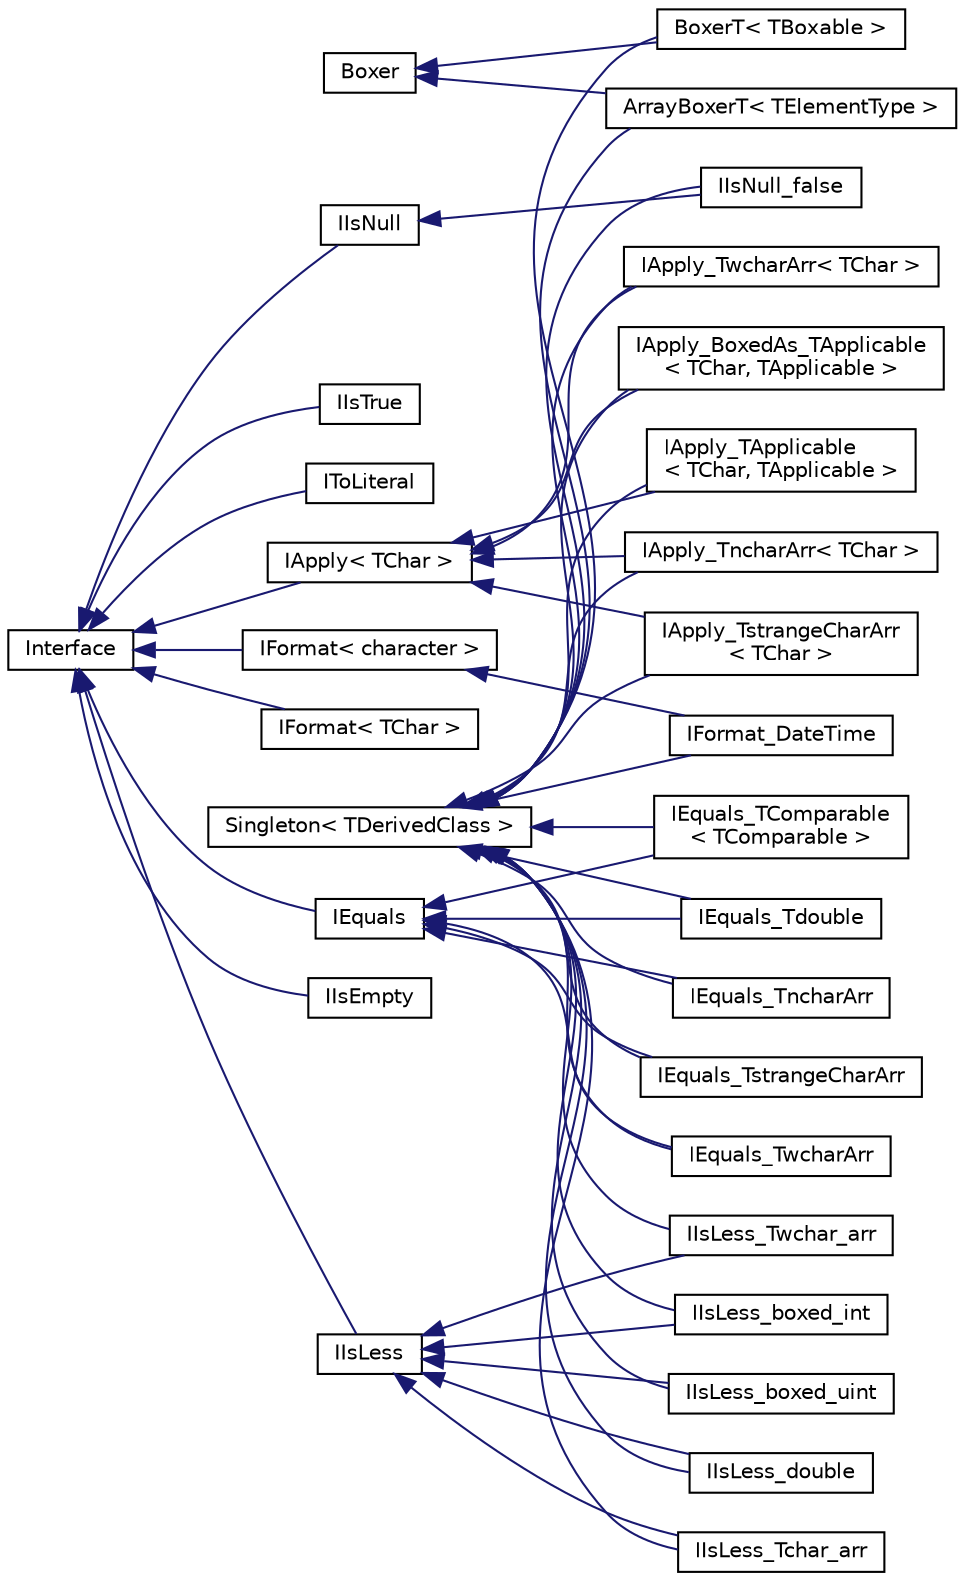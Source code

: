 digraph "Graphical Class Hierarchy"
{
  edge [fontname="Helvetica",fontsize="10",labelfontname="Helvetica",labelfontsize="10"];
  node [fontname="Helvetica",fontsize="10",shape=record];
  rankdir="LR";
  Node325 [label="Boxer",height=0.2,width=0.4,color="black", fillcolor="white", style="filled",URL="$classaworx_1_1lib_1_1boxing_1_1Boxer.html"];
  Node325 -> Node1 [dir="back",color="midnightblue",fontsize="10",style="solid",fontname="Helvetica"];
  Node1 [label="ArrayBoxerT\< TElementType \>",height=0.2,width=0.4,color="black", fillcolor="white", style="filled",URL="$classaworx_1_1lib_1_1boxing_1_1ArrayBoxerT.html"];
  Node325 -> Node2 [dir="back",color="midnightblue",fontsize="10",style="solid",fontname="Helvetica"];
  Node2 [label="BoxerT\< TBoxable \>",height=0.2,width=0.4,color="black", fillcolor="white", style="filled",URL="$classaworx_1_1lib_1_1boxing_1_1BoxerT.html"];
  Node252 [label="Interface",height=0.2,width=0.4,color="black", fillcolor="white", style="filled",URL="$classaworx_1_1lib_1_1boxing_1_1Interface.html"];
  Node252 -> Node253 [dir="back",color="midnightblue",fontsize="10",style="solid",fontname="Helvetica"];
  Node253 [label="IEquals",height=0.2,width=0.4,color="black", fillcolor="white", style="filled",URL="$classaworx_1_1lib_1_1boxing_1_1IEquals.html"];
  Node253 -> Node3 [dir="back",color="midnightblue",fontsize="10",style="solid",fontname="Helvetica"];
  Node3 [label="IEquals_Tdouble",height=0.2,width=0.4,color="black", fillcolor="white", style="filled",URL="$classaworx_1_1lib_1_1boxing_1_1ftypes_1_1IEquals__Tdouble.html",tooltip="Implements &#39;Equals&#39; - interface for boxed double values. "];
  Node253 -> Node4 [dir="back",color="midnightblue",fontsize="10",style="solid",fontname="Helvetica"];
  Node4 [label="IEquals_TncharArr",height=0.2,width=0.4,color="black", fillcolor="white", style="filled",URL="$classaworx_1_1lib_1_1boxing_1_1ftypes_1_1IEquals__TncharArr.html",tooltip="Implements &#39;Equals&#39; - interface for boxed nchar[] values. "];
  Node253 -> Node5 [dir="back",color="midnightblue",fontsize="10",style="solid",fontname="Helvetica"];
  Node5 [label="IEquals_TstrangeCharArr",height=0.2,width=0.4,color="black", fillcolor="white", style="filled",URL="$classaworx_1_1lib_1_1boxing_1_1ftypes_1_1IEquals__TstrangeCharArr.html",tooltip="Implements &#39;Equals&#39; - interface for boxed strangeChar[] values. "];
  Node253 -> Node6 [dir="back",color="midnightblue",fontsize="10",style="solid",fontname="Helvetica"];
  Node6 [label="IEquals_TwcharArr",height=0.2,width=0.4,color="black", fillcolor="white", style="filled",URL="$classaworx_1_1lib_1_1boxing_1_1ftypes_1_1IEquals__TwcharArr.html",tooltip="Implements &#39;Equals&#39; - interface for boxed wchar[] values. "];
  Node253 -> Node10 [dir="back",color="midnightblue",fontsize="10",style="solid",fontname="Helvetica"];
  Node10 [label="IEquals_TComparable\l\< TComparable \>",height=0.2,width=0.4,color="black", fillcolor="white", style="filled",URL="$classaworx_1_1lib_1_1boxing_1_1IEquals__TComparable.html"];
  Node252 -> Node254 [dir="back",color="midnightblue",fontsize="10",style="solid",fontname="Helvetica"];
  Node254 [label="IIsEmpty",height=0.2,width=0.4,color="black", fillcolor="white", style="filled",URL="$classaworx_1_1lib_1_1boxing_1_1IIsEmpty.html"];
  Node252 -> Node255 [dir="back",color="midnightblue",fontsize="10",style="solid",fontname="Helvetica"];
  Node255 [label="IIsLess",height=0.2,width=0.4,color="black", fillcolor="white", style="filled",URL="$classaworx_1_1lib_1_1boxing_1_1IIsLess.html"];
  Node255 -> Node7 [dir="back",color="midnightblue",fontsize="10",style="solid",fontname="Helvetica"];
  Node7 [label="IIsLess_boxed_int",height=0.2,width=0.4,color="black", fillcolor="white", style="filled",URL="$classaworx_1_1lib_1_1boxing_1_1ftypes_1_1IIsLess__boxed__int.html",tooltip="Implements &#39;IsLess&#39; - interface for boxed boxed_int values. "];
  Node255 -> Node8 [dir="back",color="midnightblue",fontsize="10",style="solid",fontname="Helvetica"];
  Node8 [label="IIsLess_boxed_uint",height=0.2,width=0.4,color="black", fillcolor="white", style="filled",URL="$classaworx_1_1lib_1_1boxing_1_1ftypes_1_1IIsLess__boxed__uint.html",tooltip="Implements &#39;IsLess&#39; - interface for boxed boxed_uint values. "];
  Node255 -> Node9 [dir="back",color="midnightblue",fontsize="10",style="solid",fontname="Helvetica"];
  Node9 [label="IIsLess_double",height=0.2,width=0.4,color="black", fillcolor="white", style="filled",URL="$classaworx_1_1lib_1_1boxing_1_1ftypes_1_1IIsLess__double.html",tooltip="Implements &#39;IsLess&#39; - interface for boxed double values. "];
  Node255 -> Node17 [dir="back",color="midnightblue",fontsize="10",style="solid",fontname="Helvetica"];
  Node17 [label="IIsLess_Tchar_arr",height=0.2,width=0.4,color="black", fillcolor="white", style="filled",URL="$classaworx_1_1lib_1_1strings_1_1boxing_1_1IIsLess__Tchar__arr.html",tooltip="Implements &#39;IsLess&#39; - interface for boxed char arrays. "];
  Node255 -> Node18 [dir="back",color="midnightblue",fontsize="10",style="solid",fontname="Helvetica"];
  Node18 [label="IIsLess_Twchar_arr",height=0.2,width=0.4,color="black", fillcolor="white", style="filled",URL="$classaworx_1_1lib_1_1strings_1_1boxing_1_1IIsLess__Twchar__arr.html",tooltip="Implements &#39;IsLess&#39; - interface for boxed wchar_t arrays. "];
  Node252 -> Node256 [dir="back",color="midnightblue",fontsize="10",style="solid",fontname="Helvetica"];
  Node256 [label="IIsNull",height=0.2,width=0.4,color="black", fillcolor="white", style="filled",URL="$classaworx_1_1lib_1_1boxing_1_1IIsNull.html"];
  Node256 -> Node11 [dir="back",color="midnightblue",fontsize="10",style="solid",fontname="Helvetica"];
  Node11 [label="IIsNull_false",height=0.2,width=0.4,color="black", fillcolor="white", style="filled",URL="$classaworx_1_1lib_1_1boxing_1_1IIsNull__false.html"];
  Node252 -> Node257 [dir="back",color="midnightblue",fontsize="10",style="solid",fontname="Helvetica"];
  Node257 [label="IIsTrue",height=0.2,width=0.4,color="black", fillcolor="white", style="filled",URL="$classaworx_1_1lib_1_1boxing_1_1IIsTrue.html"];
  Node252 -> Node258 [dir="back",color="midnightblue",fontsize="10",style="solid",fontname="Helvetica"];
  Node258 [label="IToLiteral",height=0.2,width=0.4,color="black", fillcolor="white", style="filled",URL="$structaworx_1_1lib_1_1expressions_1_1IToLiteral.html"];
  Node252 -> Node259 [dir="back",color="midnightblue",fontsize="10",style="solid",fontname="Helvetica"];
  Node259 [label="IApply\< TChar \>",height=0.2,width=0.4,color="black", fillcolor="white", style="filled",URL="$classaworx_1_1lib_1_1strings_1_1boxing_1_1IApply.html"];
  Node259 -> Node12 [dir="back",color="midnightblue",fontsize="10",style="solid",fontname="Helvetica"];
  Node12 [label="IApply_BoxedAs_TApplicable\l\< TChar, TApplicable \>",height=0.2,width=0.4,color="black", fillcolor="white", style="filled",URL="$classaworx_1_1lib_1_1strings_1_1boxing_1_1IApply__BoxedAs__TApplicable.html"];
  Node259 -> Node13 [dir="back",color="midnightblue",fontsize="10",style="solid",fontname="Helvetica"];
  Node13 [label="IApply_TApplicable\l\< TChar, TApplicable \>",height=0.2,width=0.4,color="black", fillcolor="white", style="filled",URL="$classaworx_1_1lib_1_1strings_1_1boxing_1_1IApply__TApplicable.html"];
  Node259 -> Node14 [dir="back",color="midnightblue",fontsize="10",style="solid",fontname="Helvetica"];
  Node14 [label="IApply_TncharArr\< TChar \>",height=0.2,width=0.4,color="black", fillcolor="white", style="filled",URL="$classaworx_1_1lib_1_1strings_1_1boxing_1_1IApply__TncharArr.html",tooltip="Implementation of IApply for boxable types char[] and char*. "];
  Node259 -> Node15 [dir="back",color="midnightblue",fontsize="10",style="solid",fontname="Helvetica"];
  Node15 [label="IApply_TstrangeCharArr\l\< TChar \>",height=0.2,width=0.4,color="black", fillcolor="white", style="filled",URL="$classaworx_1_1lib_1_1strings_1_1boxing_1_1IApply__TstrangeCharArr.html",tooltip="Implementation of IApply for boxable types strangeChar[] and strangeChar*. "];
  Node259 -> Node16 [dir="back",color="midnightblue",fontsize="10",style="solid",fontname="Helvetica"];
  Node16 [label="IApply_TwcharArr\< TChar \>",height=0.2,width=0.4,color="black", fillcolor="white", style="filled",URL="$classaworx_1_1lib_1_1strings_1_1boxing_1_1IApply__TwcharArr.html",tooltip="Implementation of IApply for boxable types wchar_t[] and wchar_t*. "];
  Node252 -> Node260 [dir="back",color="midnightblue",fontsize="10",style="solid",fontname="Helvetica"];
  Node260 [label="IFormat\< TChar \>",height=0.2,width=0.4,color="black", fillcolor="white", style="filled",URL="$classaworx_1_1lib_1_1strings_1_1boxing_1_1IFormat.html"];
  Node252 -> Node261 [dir="back",color="midnightblue",fontsize="10",style="solid",fontname="Helvetica"];
  Node261 [label="IFormat\< character \>",height=0.2,width=0.4,color="black", fillcolor="white", style="filled",URL="$classaworx_1_1lib_1_1strings_1_1boxing_1_1IFormat.html"];
  Node261 -> Node19 [dir="back",color="midnightblue",fontsize="10",style="solid",fontname="Helvetica"];
  Node19 [label="IFormat_DateTime",height=0.2,width=0.4,color="black", fillcolor="white", style="filled",URL="$classaworx_1_1lib_1_1time_1_1IFormat__DateTime.html"];
  Node0 [label="Singleton\< TDerivedClass \>",height=0.2,width=0.4,color="black", fillcolor="white", style="filled",URL="$classaworx_1_1lib_1_1lang_1_1Singleton.html"];
  Node0 -> Node1 [dir="back",color="midnightblue",fontsize="10",style="solid",fontname="Helvetica"];
  Node0 -> Node2 [dir="back",color="midnightblue",fontsize="10",style="solid",fontname="Helvetica"];
  Node0 -> Node3 [dir="back",color="midnightblue",fontsize="10",style="solid",fontname="Helvetica"];
  Node0 -> Node4 [dir="back",color="midnightblue",fontsize="10",style="solid",fontname="Helvetica"];
  Node0 -> Node5 [dir="back",color="midnightblue",fontsize="10",style="solid",fontname="Helvetica"];
  Node0 -> Node6 [dir="back",color="midnightblue",fontsize="10",style="solid",fontname="Helvetica"];
  Node0 -> Node7 [dir="back",color="midnightblue",fontsize="10",style="solid",fontname="Helvetica"];
  Node0 -> Node8 [dir="back",color="midnightblue",fontsize="10",style="solid",fontname="Helvetica"];
  Node0 -> Node9 [dir="back",color="midnightblue",fontsize="10",style="solid",fontname="Helvetica"];
  Node0 -> Node10 [dir="back",color="midnightblue",fontsize="10",style="solid",fontname="Helvetica"];
  Node0 -> Node11 [dir="back",color="midnightblue",fontsize="10",style="solid",fontname="Helvetica"];
  Node0 -> Node12 [dir="back",color="midnightblue",fontsize="10",style="solid",fontname="Helvetica"];
  Node0 -> Node13 [dir="back",color="midnightblue",fontsize="10",style="solid",fontname="Helvetica"];
  Node0 -> Node14 [dir="back",color="midnightblue",fontsize="10",style="solid",fontname="Helvetica"];
  Node0 -> Node15 [dir="back",color="midnightblue",fontsize="10",style="solid",fontname="Helvetica"];
  Node0 -> Node16 [dir="back",color="midnightblue",fontsize="10",style="solid",fontname="Helvetica"];
  Node0 -> Node17 [dir="back",color="midnightblue",fontsize="10",style="solid",fontname="Helvetica"];
  Node0 -> Node18 [dir="back",color="midnightblue",fontsize="10",style="solid",fontname="Helvetica"];
  Node0 -> Node19 [dir="back",color="midnightblue",fontsize="10",style="solid",fontname="Helvetica"];
}
